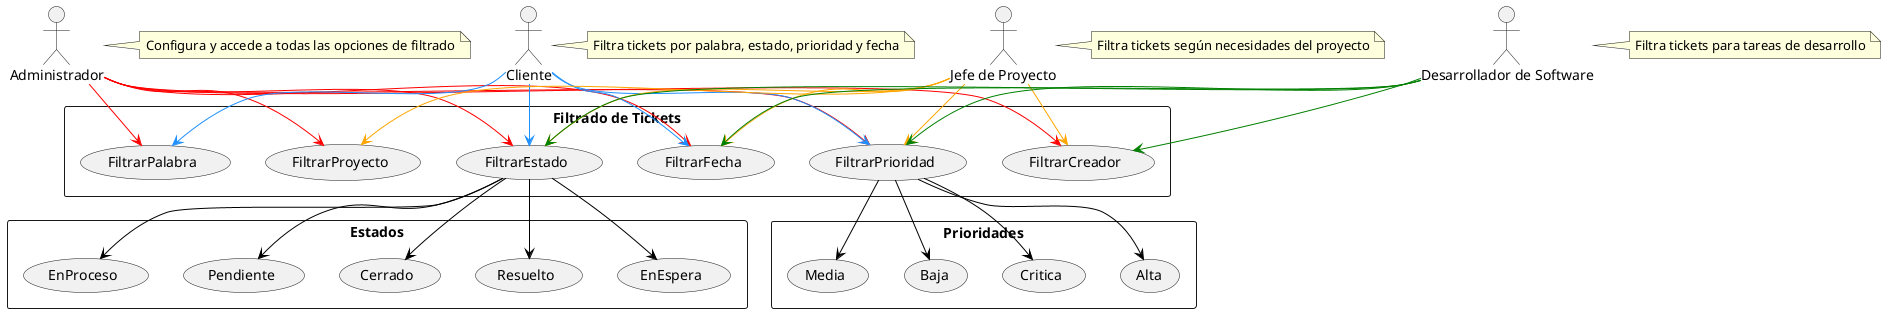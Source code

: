 @startuml
actor Administrador
actor Cliente
actor "Jefe de Proyecto" as JefeProyecto
actor "Desarrollador de Software" as Desarrollador

rectangle "Filtrado de Tickets" {
  (FiltrarPalabra)
  (FiltrarEstado)
  (FiltrarPrioridad)
  (FiltrarFecha)
  (FiltrarCreador)
  (FiltrarProyecto)
}

rectangle "Estados" {
  (Pendiente)
  (EnProceso)
  (EnEspera)
  (Resuelto)
  (Cerrado)
}

rectangle "Prioridades" {
  (Baja)
  (Media)
  (Alta)
  (Critica)
}

note right of Administrador: Configura y accede a todas las opciones de filtrado

Administrador -[#FF0000]-> FiltrarPalabra
Administrador -[#FF0000]-> FiltrarEstado
Administrador -[#FF0000]-> FiltrarPrioridad
Administrador -[#FF0000]-> FiltrarFecha
Administrador -[#FF0000]-> FiltrarCreador
Administrador -[#FF0000]-> FiltrarProyecto

note right of Cliente: Filtra tickets por palabra, estado, prioridad y fecha

Cliente -[#1E90FF]-> FiltrarPalabra
Cliente -[#1E90FF]-> FiltrarEstado
Cliente -[#1E90FF]-> FiltrarPrioridad
Cliente -[#1E90FF]-> FiltrarFecha

note right of JefeProyecto: Filtra tickets según necesidades del proyecto

JefeProyecto -[#FFA500]-> FiltrarEstado
JefeProyecto -[#FFA500]-> FiltrarPrioridad
JefeProyecto -[#FFA500]-> FiltrarFecha
JefeProyecto -[#FFA500]-> FiltrarCreador
JefeProyecto -[#FFA500]-> FiltrarProyecto

note right of Desarrollador: Filtra tickets para tareas de desarrollo

Desarrollador -[#008000]-> FiltrarEstado
Desarrollador -[#008000]-> FiltrarPrioridad
Desarrollador -[#008000]-> FiltrarFecha
Desarrollador -[#008000]-> FiltrarCreador

FiltrarEstado -[#000000]-> Pendiente
FiltrarEstado -[#000000]-> EnProceso
FiltrarEstado -[#000000]-> EnEspera
FiltrarEstado -[#000000]-> Resuelto
FiltrarEstado -[#000000]-> Cerrado

FiltrarPrioridad -[#000000]-> Baja
FiltrarPrioridad -[#000000]-> Media
FiltrarPrioridad -[#000000]-> Alta
FiltrarPrioridad -[#000000]-> Critica
@enduml